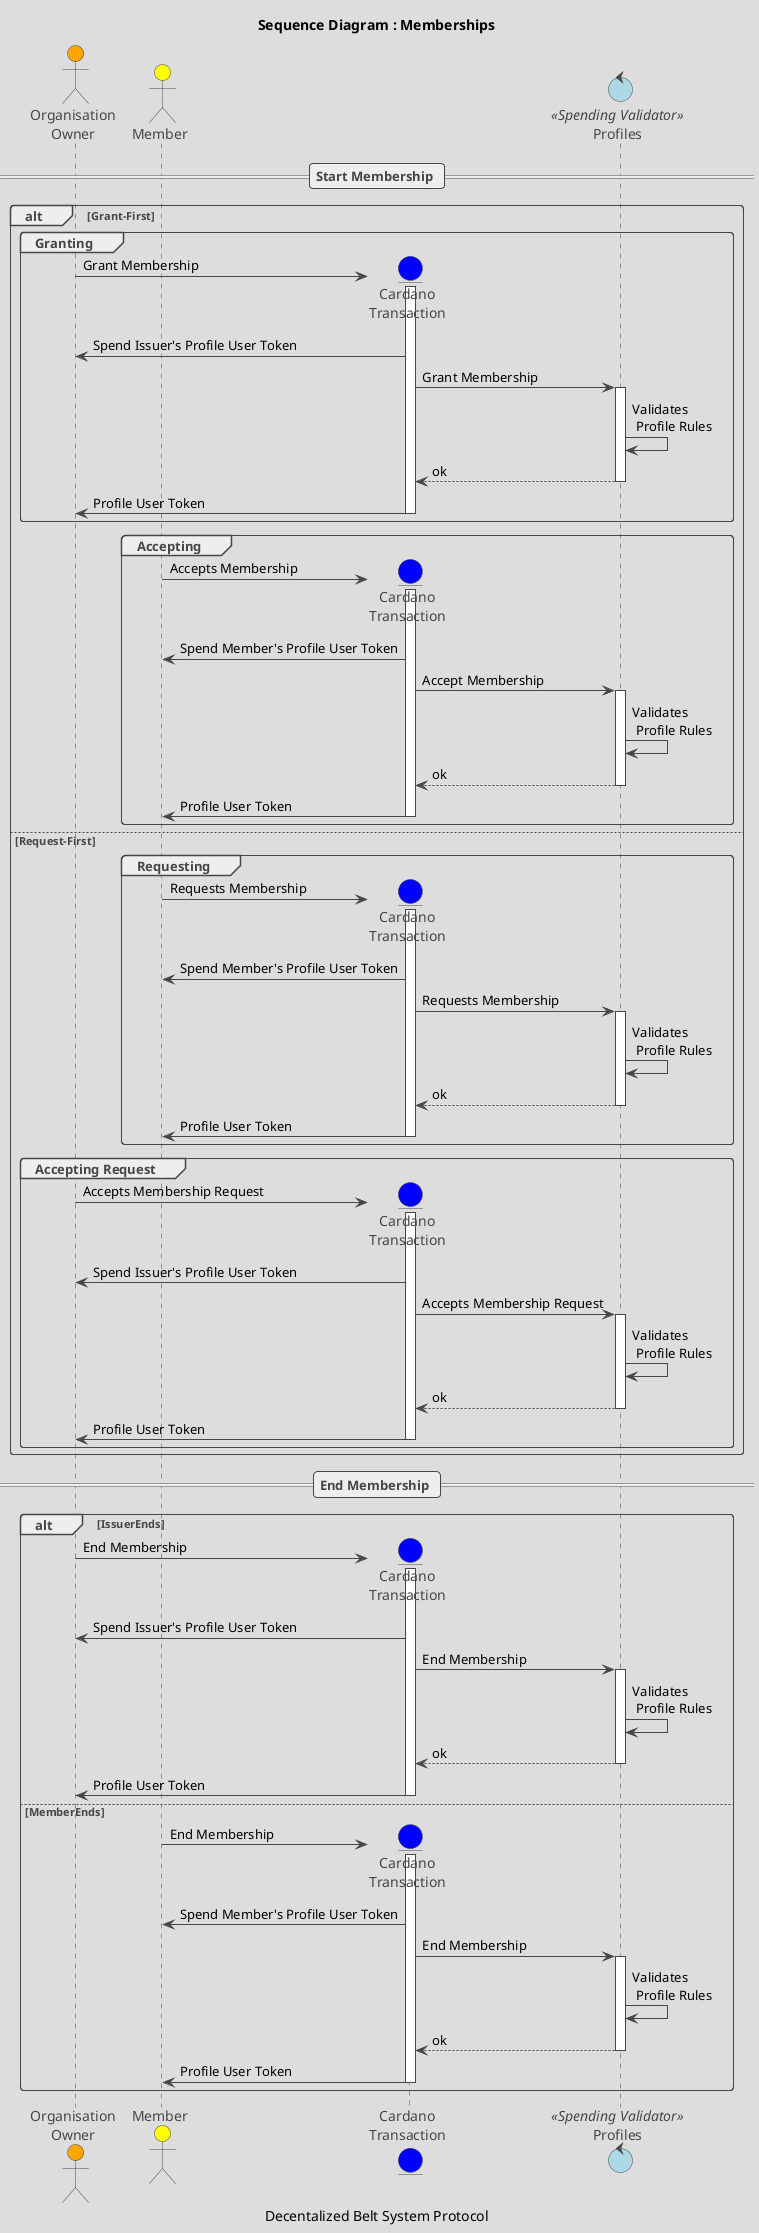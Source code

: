 @startuml Memberships

title: Sequence Diagram : Memberships
caption: Decentalized Belt System Protocol

!theme toy

skinparam control<< Spending Validator >>  {
    BackgroundColor LightBlue
}
skinparam control<< Minting Policy >>    {
    BackgroundColor MediumPurple
}


actor IssuerProfile as "Organisation\nOwner" #orange
actor MemberProfile as "Member" #yellow
entity Cardano as "Cardano\nTransaction" #blue

control ProfilesV as "Profiles" << Spending Validator >>

== Start Membership ==

alt Grant-First
    group Granting
        create Cardano
            IssuerProfile -> Cardano --++ : Grant Membership
            Cardano -> IssuerProfile: Spend Issuer's Profile User Token
            Cardano -> ProfilesV ++ : Grant Membership
            ProfilesV -> ProfilesV : Validates\n Profile Rules
            ProfilesV --> Cardano --: ok
            Cardano -> IssuerProfile -- : Profile User Token 
        end group

    group Accepting
        create Cardano
            MemberProfile -> Cardano --++ : Accepts Membership
            Cardano -> MemberProfile: Spend Member's Profile User Token
            Cardano -> ProfilesV ++ : Accept Membership
            ProfilesV -> ProfilesV : Validates\n Profile Rules
            ProfilesV --> Cardano --: ok
            Cardano -> MemberProfile -- : Profile User Token
    end group
    
else Request-First
    group Requesting
        create Cardano
            MemberProfile -> Cardano --++ : Requests Membership
            Cardano -> MemberProfile: Spend Member's Profile User Token
            Cardano -> ProfilesV ++ : Requests Membership
            ProfilesV -> ProfilesV : Validates\n Profile Rules
            ProfilesV --> Cardano --: ok
            Cardano -> MemberProfile -- : Profile User Token
    end group
    group Accepting Request
        create Cardano
            IssuerProfile -> Cardano --++ : Accepts Membership Request
            Cardano -> IssuerProfile: Spend Issuer's Profile User Token
            Cardano -> ProfilesV ++ : Accepts Membership Request
            ProfilesV -> ProfilesV : Validates\n Profile Rules
            ProfilesV --> Cardano --: ok
            Cardano -> IssuerProfile -- : Profile User Token 
    end group
end 


== End Membership ==

    alt IssuerEnds
        create Cardano
            IssuerProfile -> Cardano --++ : End Membership
            Cardano -> IssuerProfile: Spend Issuer's Profile User Token
            Cardano -> ProfilesV ++ : End Membership
            ProfilesV -> ProfilesV : Validates\n Profile Rules
            ProfilesV --> Cardano --: ok
            Cardano -> IssuerProfile -- : Profile User Token 
    else MemberEnds
        create Cardano
            MemberProfile -> Cardano --++ : End Membership
            Cardano -> MemberProfile: Spend Member's Profile User Token
            Cardano -> ProfilesV ++ : End Membership
            ProfilesV -> ProfilesV : Validates\n Profile Rules
            ProfilesV --> Cardano --: ok
            Cardano -> MemberProfile -- : Profile User Token
    end group


@enduml

